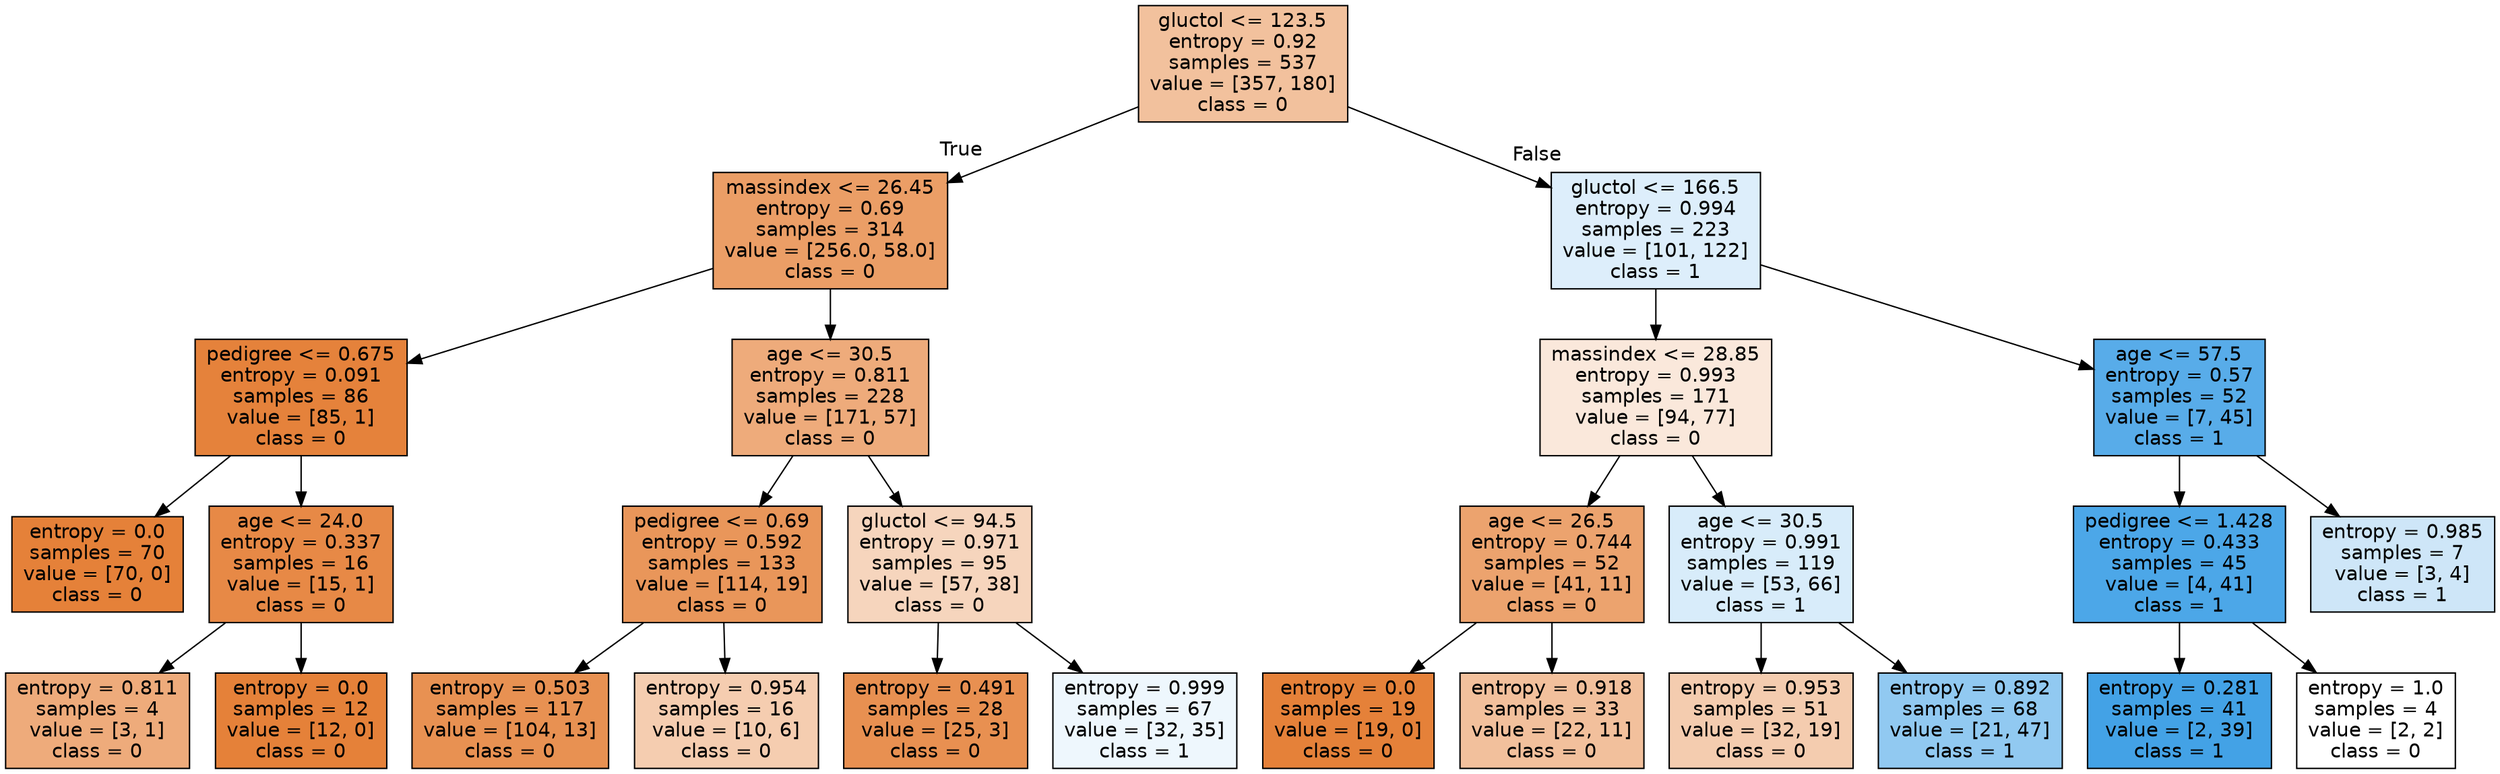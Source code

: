 digraph Tree {
node [shape=box, style="filled", color="black", fontname="helvetica"] ;
edge [fontname="helvetica"] ;
0 [label="gluctol <= 123.5\nentropy = 0.92\nsamples = 537\nvalue = [357, 180]\nclass = 0", fillcolor="#f2c19d"] ;
1 [label="massindex <= 26.45\nentropy = 0.69\nsamples = 314\nvalue = [256.0, 58.0]\nclass = 0", fillcolor="#eb9e66"] ;
0 -> 1 [labeldistance=2.5, labelangle=45, headlabel="True"] ;
2 [label="pedigree <= 0.675\nentropy = 0.091\nsamples = 86\nvalue = [85, 1]\nclass = 0", fillcolor="#e5823b"] ;
1 -> 2 ;
3 [label="entropy = 0.0\nsamples = 70\nvalue = [70, 0]\nclass = 0", fillcolor="#e58139"] ;
2 -> 3 ;
4 [label="age <= 24.0\nentropy = 0.337\nsamples = 16\nvalue = [15, 1]\nclass = 0", fillcolor="#e78946"] ;
2 -> 4 ;
5 [label="entropy = 0.811\nsamples = 4\nvalue = [3, 1]\nclass = 0", fillcolor="#eeab7b"] ;
4 -> 5 ;
6 [label="entropy = 0.0\nsamples = 12\nvalue = [12, 0]\nclass = 0", fillcolor="#e58139"] ;
4 -> 6 ;
7 [label="age <= 30.5\nentropy = 0.811\nsamples = 228\nvalue = [171, 57]\nclass = 0", fillcolor="#eeab7b"] ;
1 -> 7 ;
8 [label="pedigree <= 0.69\nentropy = 0.592\nsamples = 133\nvalue = [114, 19]\nclass = 0", fillcolor="#e9965a"] ;
7 -> 8 ;
9 [label="entropy = 0.503\nsamples = 117\nvalue = [104, 13]\nclass = 0", fillcolor="#e89152"] ;
8 -> 9 ;
10 [label="entropy = 0.954\nsamples = 16\nvalue = [10, 6]\nclass = 0", fillcolor="#f5cdb0"] ;
8 -> 10 ;
11 [label="gluctol <= 94.5\nentropy = 0.971\nsamples = 95\nvalue = [57, 38]\nclass = 0", fillcolor="#f6d5bd"] ;
7 -> 11 ;
12 [label="entropy = 0.491\nsamples = 28\nvalue = [25, 3]\nclass = 0", fillcolor="#e89051"] ;
11 -> 12 ;
13 [label="entropy = 0.999\nsamples = 67\nvalue = [32, 35]\nclass = 1", fillcolor="#eef7fd"] ;
11 -> 13 ;
14 [label="gluctol <= 166.5\nentropy = 0.994\nsamples = 223\nvalue = [101, 122]\nclass = 1", fillcolor="#ddeefb"] ;
0 -> 14 [labeldistance=2.5, labelangle=-45, headlabel="False"] ;
15 [label="massindex <= 28.85\nentropy = 0.993\nsamples = 171\nvalue = [94, 77]\nclass = 0", fillcolor="#fae8db"] ;
14 -> 15 ;
16 [label="age <= 26.5\nentropy = 0.744\nsamples = 52\nvalue = [41, 11]\nclass = 0", fillcolor="#eca36e"] ;
15 -> 16 ;
17 [label="entropy = 0.0\nsamples = 19\nvalue = [19, 0]\nclass = 0", fillcolor="#e58139"] ;
16 -> 17 ;
18 [label="entropy = 0.918\nsamples = 33\nvalue = [22, 11]\nclass = 0", fillcolor="#f2c09c"] ;
16 -> 18 ;
19 [label="age <= 30.5\nentropy = 0.991\nsamples = 119\nvalue = [53, 66]\nclass = 1", fillcolor="#d8ecfa"] ;
15 -> 19 ;
20 [label="entropy = 0.953\nsamples = 51\nvalue = [32, 19]\nclass = 0", fillcolor="#f4ccaf"] ;
19 -> 20 ;
21 [label="entropy = 0.892\nsamples = 68\nvalue = [21, 47]\nclass = 1", fillcolor="#91c9f1"] ;
19 -> 21 ;
22 [label="age <= 57.5\nentropy = 0.57\nsamples = 52\nvalue = [7, 45]\nclass = 1", fillcolor="#58ace9"] ;
14 -> 22 ;
23 [label="pedigree <= 1.428\nentropy = 0.433\nsamples = 45\nvalue = [4, 41]\nclass = 1", fillcolor="#4ca7e8"] ;
22 -> 23 ;
24 [label="entropy = 0.281\nsamples = 41\nvalue = [2, 39]\nclass = 1", fillcolor="#43a2e6"] ;
23 -> 24 ;
25 [label="entropy = 1.0\nsamples = 4\nvalue = [2, 2]\nclass = 0", fillcolor="#ffffff"] ;
23 -> 25 ;
26 [label="entropy = 0.985\nsamples = 7\nvalue = [3, 4]\nclass = 1", fillcolor="#cee6f8"] ;
22 -> 26 ;
}